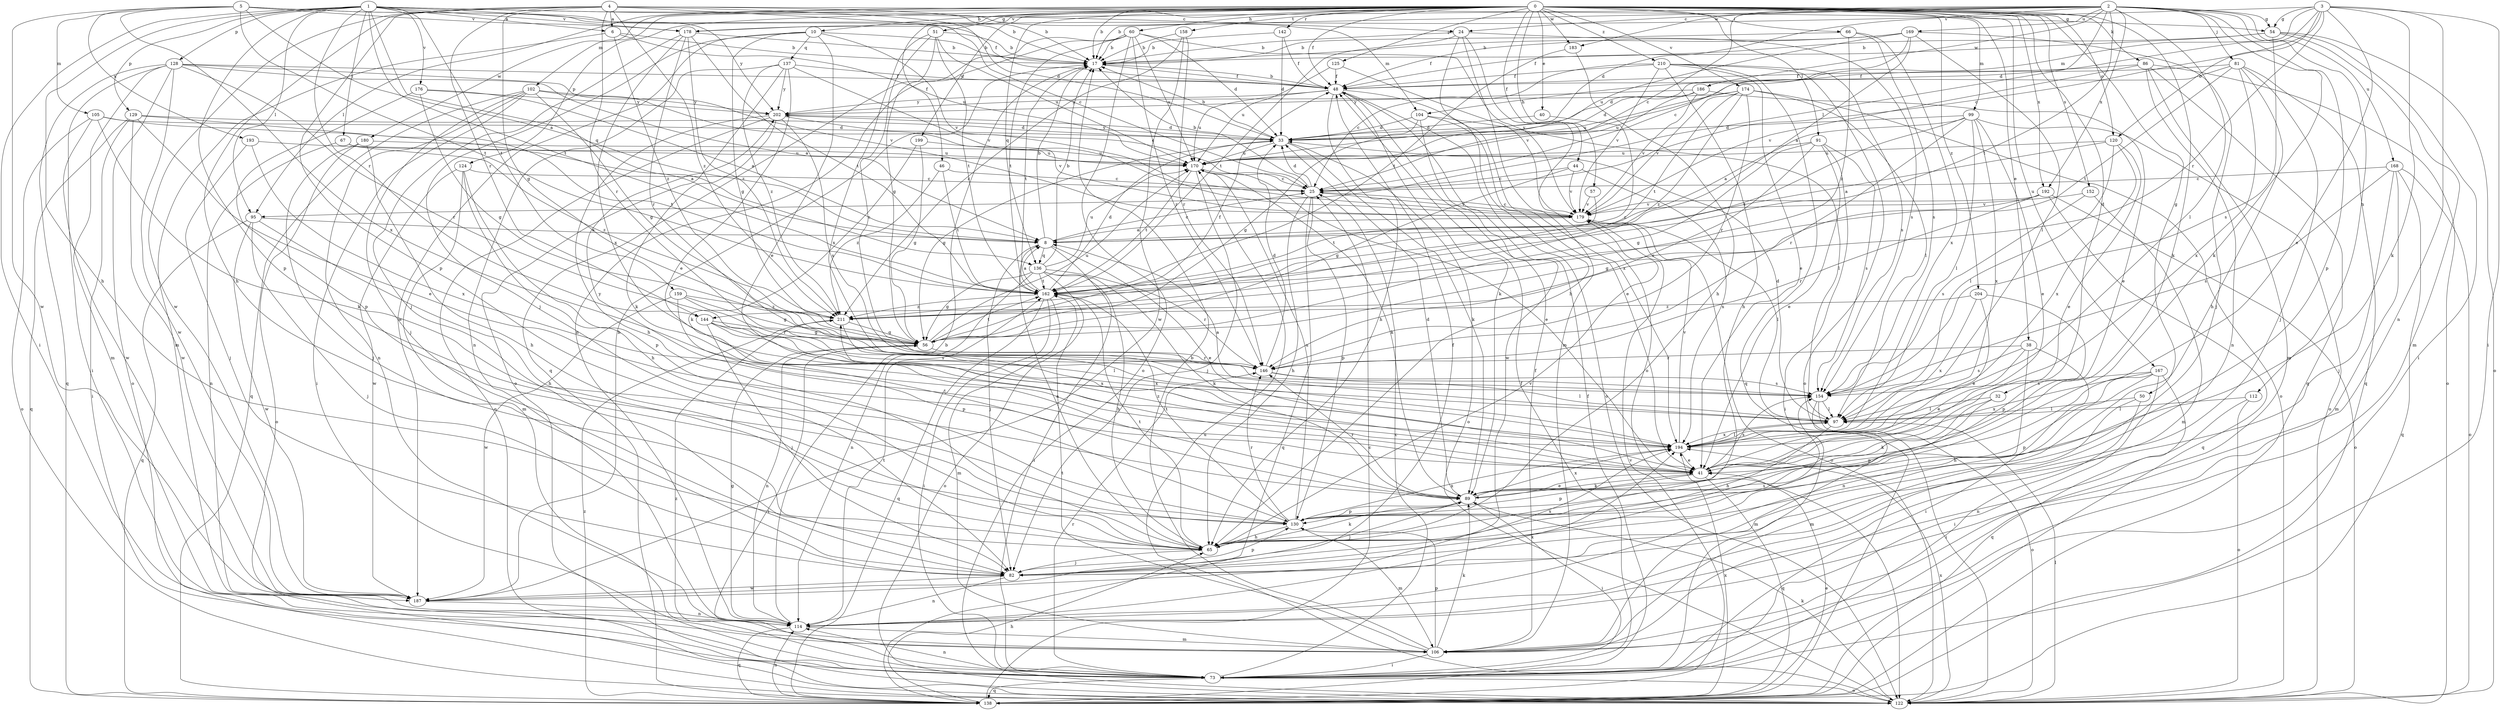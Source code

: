 strict digraph  {
0;
1;
2;
3;
4;
5;
6;
8;
10;
17;
24;
25;
32;
33;
38;
40;
41;
44;
46;
48;
50;
51;
54;
56;
57;
60;
65;
66;
67;
73;
81;
82;
86;
89;
91;
95;
97;
99;
102;
104;
105;
106;
112;
114;
120;
122;
124;
125;
128;
129;
130;
136;
137;
138;
142;
144;
146;
152;
154;
158;
159;
162;
167;
168;
169;
170;
174;
176;
178;
179;
180;
183;
186;
187;
192;
193;
194;
199;
202;
204;
210;
211;
0 -> 10  [label=b];
0 -> 17  [label=b];
0 -> 32  [label=d];
0 -> 38  [label=e];
0 -> 40  [label=e];
0 -> 44  [label=f];
0 -> 46  [label=f];
0 -> 48  [label=f];
0 -> 50  [label=g];
0 -> 51  [label=g];
0 -> 57  [label=h];
0 -> 60  [label=h];
0 -> 66  [label=i];
0 -> 86  [label=k];
0 -> 89  [label=k];
0 -> 91  [label=l];
0 -> 95  [label=l];
0 -> 99  [label=m];
0 -> 102  [label=m];
0 -> 120  [label=o];
0 -> 124  [label=p];
0 -> 125  [label=p];
0 -> 136  [label=q];
0 -> 142  [label=r];
0 -> 152  [label=s];
0 -> 158  [label=t];
0 -> 167  [label=u];
0 -> 174  [label=v];
0 -> 180  [label=w];
0 -> 183  [label=w];
0 -> 192  [label=x];
0 -> 199  [label=y];
0 -> 204  [label=z];
0 -> 210  [label=z];
1 -> 6  [label=a];
1 -> 24  [label=c];
1 -> 65  [label=h];
1 -> 67  [label=i];
1 -> 73  [label=i];
1 -> 95  [label=l];
1 -> 104  [label=m];
1 -> 128  [label=p];
1 -> 129  [label=p];
1 -> 130  [label=p];
1 -> 136  [label=q];
1 -> 144  [label=r];
1 -> 159  [label=t];
1 -> 162  [label=t];
1 -> 176  [label=v];
1 -> 178  [label=v];
1 -> 202  [label=y];
2 -> 17  [label=b];
2 -> 24  [label=c];
2 -> 25  [label=c];
2 -> 33  [label=d];
2 -> 54  [label=g];
2 -> 81  [label=j];
2 -> 89  [label=k];
2 -> 95  [label=l];
2 -> 97  [label=l];
2 -> 112  [label=n];
2 -> 130  [label=p];
2 -> 162  [label=t];
2 -> 168  [label=u];
2 -> 169  [label=u];
2 -> 178  [label=v];
2 -> 183  [label=w];
2 -> 186  [label=w];
2 -> 192  [label=x];
3 -> 25  [label=c];
3 -> 33  [label=d];
3 -> 41  [label=e];
3 -> 54  [label=g];
3 -> 73  [label=i];
3 -> 89  [label=k];
3 -> 104  [label=m];
3 -> 114  [label=n];
3 -> 120  [label=o];
3 -> 144  [label=r];
3 -> 178  [label=v];
4 -> 6  [label=a];
4 -> 17  [label=b];
4 -> 25  [label=c];
4 -> 33  [label=d];
4 -> 54  [label=g];
4 -> 56  [label=g];
4 -> 65  [label=h];
4 -> 130  [label=p];
4 -> 144  [label=r];
4 -> 146  [label=r];
4 -> 187  [label=w];
4 -> 211  [label=z];
5 -> 8  [label=a];
5 -> 17  [label=b];
5 -> 48  [label=f];
5 -> 105  [label=m];
5 -> 162  [label=t];
5 -> 178  [label=v];
5 -> 187  [label=w];
5 -> 193  [label=x];
5 -> 194  [label=x];
6 -> 17  [label=b];
6 -> 106  [label=m];
6 -> 170  [label=u];
6 -> 211  [label=z];
8 -> 17  [label=b];
8 -> 25  [label=c];
8 -> 41  [label=e];
8 -> 73  [label=i];
8 -> 82  [label=j];
8 -> 136  [label=q];
10 -> 17  [label=b];
10 -> 41  [label=e];
10 -> 56  [label=g];
10 -> 82  [label=j];
10 -> 137  [label=q];
10 -> 179  [label=v];
10 -> 187  [label=w];
17 -> 48  [label=f];
17 -> 162  [label=t];
24 -> 17  [label=b];
24 -> 65  [label=h];
24 -> 106  [label=m];
24 -> 122  [label=o];
24 -> 154  [label=s];
24 -> 162  [label=t];
25 -> 17  [label=b];
25 -> 33  [label=d];
25 -> 65  [label=h];
25 -> 130  [label=p];
25 -> 138  [label=q];
25 -> 179  [label=v];
32 -> 89  [label=k];
32 -> 97  [label=l];
32 -> 130  [label=p];
33 -> 17  [label=b];
33 -> 56  [label=g];
33 -> 89  [label=k];
33 -> 122  [label=o];
33 -> 170  [label=u];
33 -> 202  [label=y];
38 -> 41  [label=e];
38 -> 73  [label=i];
38 -> 114  [label=n];
38 -> 146  [label=r];
38 -> 154  [label=s];
40 -> 33  [label=d];
40 -> 211  [label=z];
41 -> 89  [label=k];
41 -> 130  [label=p];
41 -> 138  [label=q];
41 -> 154  [label=s];
41 -> 202  [label=y];
41 -> 211  [label=z];
44 -> 25  [label=c];
44 -> 56  [label=g];
44 -> 179  [label=v];
44 -> 194  [label=x];
46 -> 25  [label=c];
46 -> 162  [label=t];
46 -> 211  [label=z];
48 -> 17  [label=b];
48 -> 65  [label=h];
48 -> 89  [label=k];
48 -> 122  [label=o];
48 -> 170  [label=u];
48 -> 194  [label=x];
48 -> 202  [label=y];
50 -> 73  [label=i];
50 -> 97  [label=l];
50 -> 106  [label=m];
51 -> 17  [label=b];
51 -> 56  [label=g];
51 -> 154  [label=s];
51 -> 162  [label=t];
51 -> 170  [label=u];
51 -> 194  [label=x];
54 -> 17  [label=b];
54 -> 48  [label=f];
54 -> 73  [label=i];
54 -> 106  [label=m];
54 -> 122  [label=o];
54 -> 154  [label=s];
56 -> 48  [label=f];
56 -> 73  [label=i];
56 -> 114  [label=n];
56 -> 146  [label=r];
56 -> 162  [label=t];
56 -> 170  [label=u];
57 -> 162  [label=t];
57 -> 179  [label=v];
60 -> 17  [label=b];
60 -> 33  [label=d];
60 -> 114  [label=n];
60 -> 122  [label=o];
60 -> 138  [label=q];
60 -> 146  [label=r];
60 -> 162  [label=t];
60 -> 170  [label=u];
60 -> 179  [label=v];
65 -> 8  [label=a];
65 -> 82  [label=j];
65 -> 89  [label=k];
65 -> 162  [label=t];
65 -> 179  [label=v];
66 -> 17  [label=b];
66 -> 154  [label=s];
66 -> 194  [label=x];
66 -> 211  [label=z];
67 -> 114  [label=n];
67 -> 170  [label=u];
67 -> 211  [label=z];
73 -> 25  [label=c];
73 -> 48  [label=f];
73 -> 114  [label=n];
73 -> 122  [label=o];
73 -> 138  [label=q];
73 -> 146  [label=r];
73 -> 211  [label=z];
81 -> 33  [label=d];
81 -> 48  [label=f];
81 -> 65  [label=h];
81 -> 82  [label=j];
81 -> 138  [label=q];
81 -> 162  [label=t];
81 -> 194  [label=x];
82 -> 114  [label=n];
82 -> 130  [label=p];
82 -> 154  [label=s];
82 -> 187  [label=w];
82 -> 194  [label=x];
86 -> 48  [label=f];
86 -> 106  [label=m];
86 -> 114  [label=n];
86 -> 122  [label=o];
86 -> 138  [label=q];
86 -> 179  [label=v];
89 -> 33  [label=d];
89 -> 41  [label=e];
89 -> 73  [label=i];
89 -> 82  [label=j];
89 -> 130  [label=p];
89 -> 146  [label=r];
89 -> 194  [label=x];
91 -> 41  [label=e];
91 -> 56  [label=g];
91 -> 73  [label=i];
91 -> 146  [label=r];
91 -> 154  [label=s];
91 -> 170  [label=u];
95 -> 8  [label=a];
95 -> 65  [label=h];
95 -> 82  [label=j];
95 -> 138  [label=q];
95 -> 187  [label=w];
97 -> 8  [label=a];
97 -> 33  [label=d];
97 -> 65  [label=h];
97 -> 194  [label=x];
99 -> 8  [label=a];
99 -> 33  [label=d];
99 -> 41  [label=e];
99 -> 97  [label=l];
99 -> 122  [label=o];
99 -> 146  [label=r];
99 -> 162  [label=t];
99 -> 194  [label=x];
102 -> 25  [label=c];
102 -> 56  [label=g];
102 -> 73  [label=i];
102 -> 82  [label=j];
102 -> 114  [label=n];
102 -> 138  [label=q];
102 -> 202  [label=y];
104 -> 33  [label=d];
104 -> 41  [label=e];
104 -> 56  [label=g];
104 -> 97  [label=l];
104 -> 187  [label=w];
105 -> 8  [label=a];
105 -> 33  [label=d];
105 -> 89  [label=k];
105 -> 122  [label=o];
105 -> 187  [label=w];
106 -> 17  [label=b];
106 -> 48  [label=f];
106 -> 73  [label=i];
106 -> 89  [label=k];
106 -> 130  [label=p];
106 -> 162  [label=t];
112 -> 97  [label=l];
112 -> 114  [label=n];
112 -> 122  [label=o];
114 -> 17  [label=b];
114 -> 56  [label=g];
114 -> 106  [label=m];
114 -> 138  [label=q];
114 -> 162  [label=t];
114 -> 194  [label=x];
120 -> 8  [label=a];
120 -> 41  [label=e];
120 -> 97  [label=l];
120 -> 170  [label=u];
120 -> 194  [label=x];
122 -> 89  [label=k];
122 -> 97  [label=l];
122 -> 170  [label=u];
122 -> 194  [label=x];
124 -> 25  [label=c];
124 -> 65  [label=h];
124 -> 106  [label=m];
124 -> 130  [label=p];
124 -> 187  [label=w];
125 -> 48  [label=f];
125 -> 170  [label=u];
125 -> 179  [label=v];
128 -> 8  [label=a];
128 -> 48  [label=f];
128 -> 73  [label=i];
128 -> 106  [label=m];
128 -> 122  [label=o];
128 -> 138  [label=q];
128 -> 146  [label=r];
128 -> 179  [label=v];
128 -> 187  [label=w];
129 -> 33  [label=d];
129 -> 41  [label=e];
129 -> 73  [label=i];
129 -> 138  [label=q];
129 -> 162  [label=t];
129 -> 187  [label=w];
130 -> 65  [label=h];
130 -> 106  [label=m];
130 -> 146  [label=r];
130 -> 162  [label=t];
130 -> 170  [label=u];
130 -> 194  [label=x];
136 -> 17  [label=b];
136 -> 56  [label=g];
136 -> 65  [label=h];
136 -> 89  [label=k];
136 -> 114  [label=n];
136 -> 122  [label=o];
136 -> 146  [label=r];
136 -> 162  [label=t];
136 -> 170  [label=u];
137 -> 41  [label=e];
137 -> 48  [label=f];
137 -> 114  [label=n];
137 -> 122  [label=o];
137 -> 179  [label=v];
137 -> 202  [label=y];
137 -> 211  [label=z];
138 -> 25  [label=c];
138 -> 41  [label=e];
138 -> 48  [label=f];
138 -> 65  [label=h];
138 -> 114  [label=n];
138 -> 179  [label=v];
138 -> 194  [label=x];
138 -> 211  [label=z];
142 -> 17  [label=b];
142 -> 33  [label=d];
142 -> 48  [label=f];
144 -> 56  [label=g];
144 -> 82  [label=j];
144 -> 97  [label=l];
144 -> 154  [label=s];
144 -> 194  [label=x];
146 -> 33  [label=d];
146 -> 97  [label=l];
146 -> 154  [label=s];
152 -> 106  [label=m];
152 -> 154  [label=s];
152 -> 179  [label=v];
154 -> 97  [label=l];
154 -> 106  [label=m];
154 -> 122  [label=o];
158 -> 17  [label=b];
158 -> 146  [label=r];
158 -> 187  [label=w];
158 -> 211  [label=z];
159 -> 56  [label=g];
159 -> 130  [label=p];
159 -> 146  [label=r];
159 -> 187  [label=w];
159 -> 211  [label=z];
162 -> 8  [label=a];
162 -> 33  [label=d];
162 -> 73  [label=i];
162 -> 106  [label=m];
162 -> 138  [label=q];
162 -> 211  [label=z];
167 -> 65  [label=h];
167 -> 73  [label=i];
167 -> 130  [label=p];
167 -> 138  [label=q];
167 -> 154  [label=s];
167 -> 194  [label=x];
168 -> 25  [label=c];
168 -> 82  [label=j];
168 -> 106  [label=m];
168 -> 122  [label=o];
168 -> 138  [label=q];
168 -> 154  [label=s];
169 -> 8  [label=a];
169 -> 17  [label=b];
169 -> 25  [label=c];
169 -> 48  [label=f];
169 -> 82  [label=j];
169 -> 97  [label=l];
169 -> 170  [label=u];
170 -> 25  [label=c];
170 -> 41  [label=e];
170 -> 82  [label=j];
170 -> 89  [label=k];
170 -> 162  [label=t];
174 -> 97  [label=l];
174 -> 122  [label=o];
174 -> 146  [label=r];
174 -> 162  [label=t];
174 -> 170  [label=u];
174 -> 179  [label=v];
174 -> 202  [label=y];
174 -> 211  [label=z];
176 -> 8  [label=a];
176 -> 56  [label=g];
176 -> 130  [label=p];
176 -> 202  [label=y];
178 -> 17  [label=b];
178 -> 82  [label=j];
178 -> 146  [label=r];
178 -> 162  [label=t];
178 -> 194  [label=x];
178 -> 211  [label=z];
179 -> 8  [label=a];
179 -> 25  [label=c];
179 -> 97  [label=l];
179 -> 122  [label=o];
180 -> 65  [label=h];
180 -> 82  [label=j];
180 -> 122  [label=o];
180 -> 170  [label=u];
183 -> 65  [label=h];
183 -> 162  [label=t];
186 -> 33  [label=d];
186 -> 41  [label=e];
186 -> 170  [label=u];
186 -> 179  [label=v];
186 -> 202  [label=y];
187 -> 17  [label=b];
187 -> 48  [label=f];
187 -> 114  [label=n];
192 -> 56  [label=g];
192 -> 122  [label=o];
192 -> 138  [label=q];
192 -> 146  [label=r];
192 -> 179  [label=v];
193 -> 82  [label=j];
193 -> 170  [label=u];
193 -> 194  [label=x];
194 -> 41  [label=e];
194 -> 97  [label=l];
194 -> 179  [label=v];
199 -> 56  [label=g];
199 -> 89  [label=k];
199 -> 170  [label=u];
202 -> 33  [label=d];
202 -> 65  [label=h];
202 -> 89  [label=k];
202 -> 122  [label=o];
202 -> 154  [label=s];
202 -> 179  [label=v];
204 -> 41  [label=e];
204 -> 130  [label=p];
204 -> 194  [label=x];
204 -> 211  [label=z];
210 -> 25  [label=c];
210 -> 41  [label=e];
210 -> 48  [label=f];
210 -> 65  [label=h];
210 -> 122  [label=o];
210 -> 138  [label=q];
210 -> 154  [label=s];
210 -> 179  [label=v];
211 -> 56  [label=g];
211 -> 194  [label=x];
}
